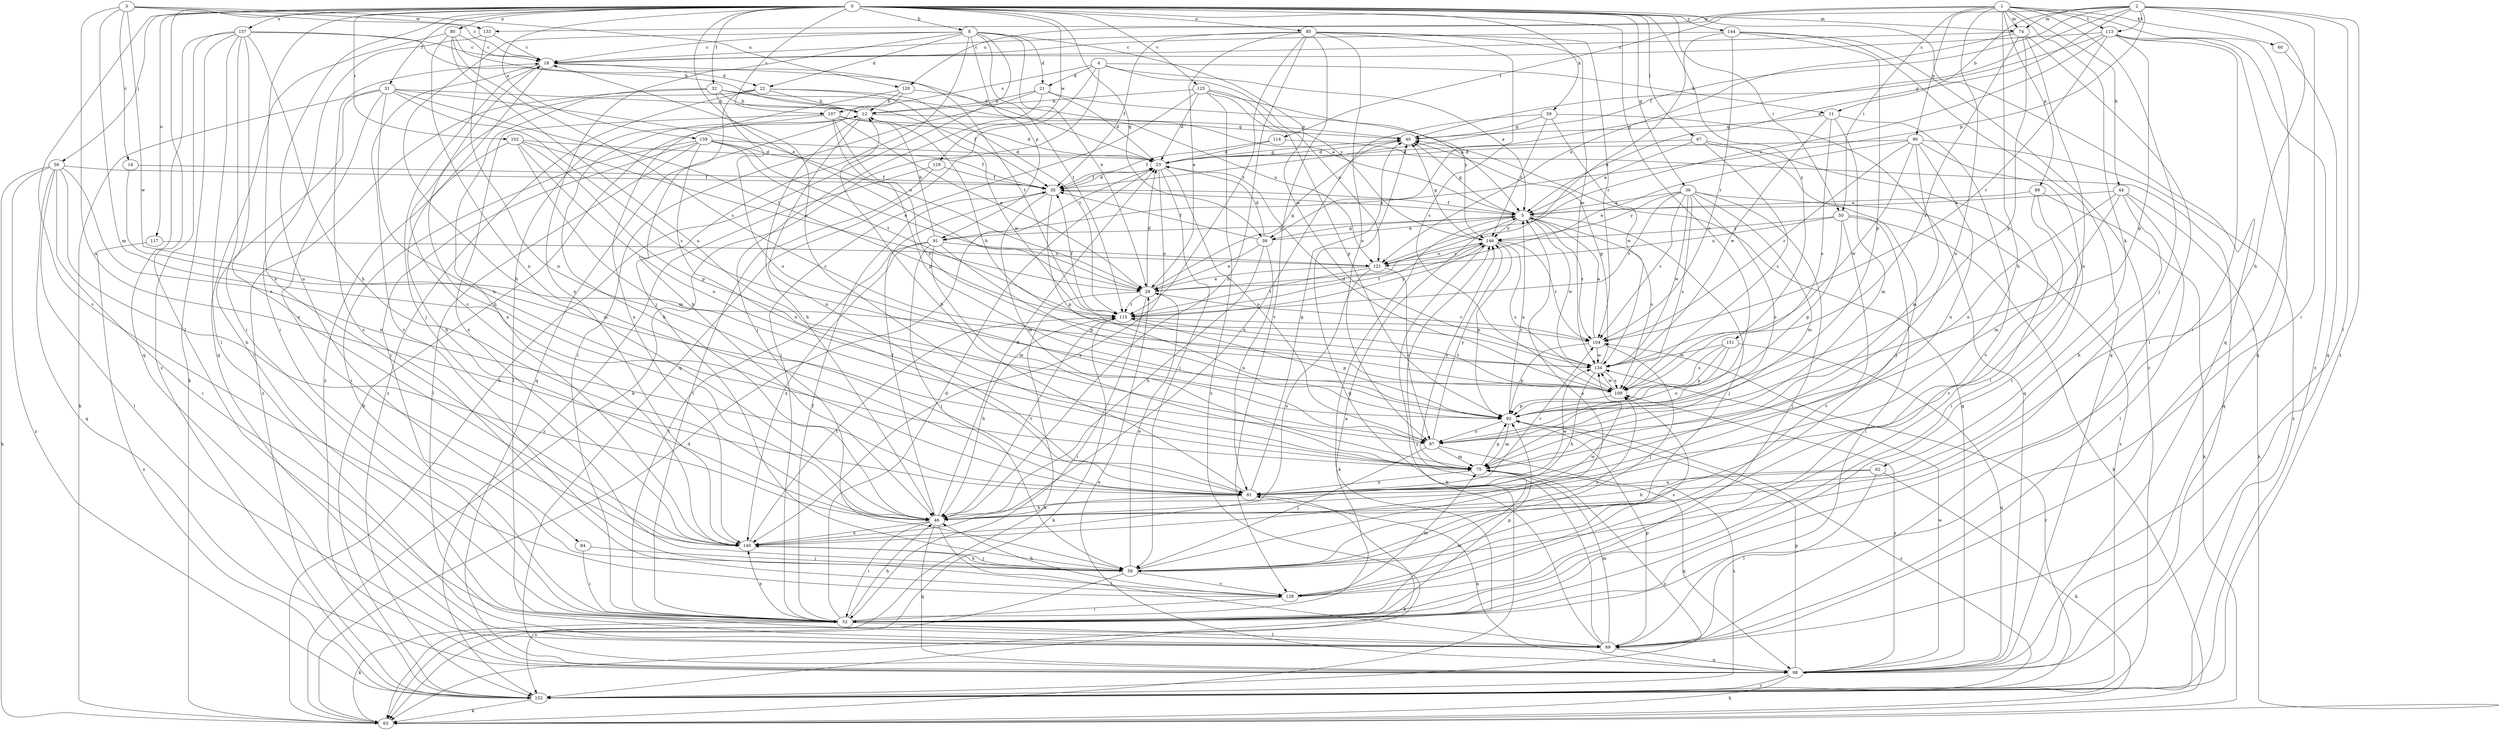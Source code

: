 strict digraph  {
0;
1;
2;
3;
4;
5;
8;
11;
12;
14;
18;
21;
22;
23;
29;
31;
32;
35;
36;
39;
40;
44;
46;
50;
52;
56;
58;
59;
60;
62;
63;
67;
69;
74;
75;
80;
81;
84;
85;
87;
89;
90;
91;
92;
98;
102;
104;
107;
109;
113;
114;
115;
117;
120;
121;
125;
128;
129;
133;
134;
137;
139;
140;
144;
146;
151;
152;
0 -> 8  [label=b];
0 -> 29  [label=e];
0 -> 31  [label=f];
0 -> 32  [label=f];
0 -> 36  [label=g];
0 -> 39  [label=g];
0 -> 50  [label=i];
0 -> 56  [label=j];
0 -> 59  [label=k];
0 -> 67  [label=l];
0 -> 69  [label=l];
0 -> 74  [label=m];
0 -> 80  [label=n];
0 -> 84  [label=o];
0 -> 85  [label=o];
0 -> 87  [label=o];
0 -> 98  [label=q];
0 -> 102  [label=r];
0 -> 107  [label=s];
0 -> 117  [label=u];
0 -> 125  [label=v];
0 -> 128  [label=v];
0 -> 129  [label=w];
0 -> 137  [label=x];
0 -> 139  [label=x];
0 -> 140  [label=x];
0 -> 144  [label=y];
0 -> 151  [label=z];
1 -> 44  [label=h];
1 -> 46  [label=h];
1 -> 50  [label=i];
1 -> 58  [label=j];
1 -> 60  [label=k];
1 -> 62  [label=k];
1 -> 69  [label=l];
1 -> 74  [label=m];
1 -> 81  [label=n];
1 -> 89  [label=p];
1 -> 90  [label=p];
1 -> 113  [label=t];
1 -> 120  [label=u];
1 -> 133  [label=w];
2 -> 5  [label=a];
2 -> 11  [label=b];
2 -> 35  [label=f];
2 -> 39  [label=g];
2 -> 46  [label=h];
2 -> 52  [label=i];
2 -> 69  [label=l];
2 -> 74  [label=m];
2 -> 91  [label=p];
2 -> 113  [label=t];
2 -> 114  [label=t];
2 -> 152  [label=z];
3 -> 14  [label=c];
3 -> 18  [label=c];
3 -> 75  [label=m];
3 -> 81  [label=n];
3 -> 120  [label=u];
3 -> 133  [label=w];
3 -> 134  [label=w];
4 -> 5  [label=a];
4 -> 11  [label=b];
4 -> 21  [label=d];
4 -> 63  [label=k];
4 -> 98  [label=q];
4 -> 107  [label=s];
4 -> 146  [label=y];
5 -> 35  [label=f];
5 -> 39  [label=g];
5 -> 40  [label=g];
5 -> 58  [label=j];
5 -> 63  [label=k];
5 -> 91  [label=p];
5 -> 104  [label=r];
5 -> 109  [label=s];
5 -> 134  [label=w];
5 -> 146  [label=y];
8 -> 18  [label=c];
8 -> 21  [label=d];
8 -> 22  [label=d];
8 -> 29  [label=e];
8 -> 46  [label=h];
8 -> 58  [label=j];
8 -> 63  [label=k];
8 -> 91  [label=p];
8 -> 115  [label=t];
8 -> 134  [label=w];
8 -> 140  [label=x];
11 -> 40  [label=g];
11 -> 75  [label=m];
11 -> 109  [label=s];
11 -> 128  [label=v];
11 -> 134  [label=w];
12 -> 40  [label=g];
12 -> 46  [label=h];
12 -> 69  [label=l];
12 -> 81  [label=n];
14 -> 35  [label=f];
14 -> 75  [label=m];
18 -> 22  [label=d];
18 -> 58  [label=j];
18 -> 115  [label=t];
18 -> 128  [label=v];
18 -> 152  [label=z];
21 -> 5  [label=a];
21 -> 12  [label=b];
21 -> 23  [label=d];
21 -> 52  [label=i];
21 -> 58  [label=j];
22 -> 12  [label=b];
22 -> 46  [label=h];
22 -> 115  [label=t];
22 -> 134  [label=w];
22 -> 140  [label=x];
22 -> 152  [label=z];
23 -> 35  [label=f];
23 -> 40  [label=g];
23 -> 58  [label=j];
23 -> 87  [label=o];
23 -> 140  [label=x];
29 -> 23  [label=d];
29 -> 40  [label=g];
29 -> 52  [label=i];
29 -> 63  [label=k];
29 -> 104  [label=r];
29 -> 115  [label=t];
31 -> 12  [label=b];
31 -> 29  [label=e];
31 -> 52  [label=i];
31 -> 63  [label=k];
31 -> 81  [label=n];
31 -> 109  [label=s];
31 -> 115  [label=t];
31 -> 140  [label=x];
32 -> 12  [label=b];
32 -> 35  [label=f];
32 -> 46  [label=h];
32 -> 87  [label=o];
32 -> 121  [label=u];
32 -> 152  [label=z];
35 -> 5  [label=a];
35 -> 23  [label=d];
35 -> 75  [label=m];
35 -> 92  [label=p];
36 -> 5  [label=a];
36 -> 52  [label=i];
36 -> 75  [label=m];
36 -> 87  [label=o];
36 -> 104  [label=r];
36 -> 109  [label=s];
36 -> 115  [label=t];
36 -> 134  [label=w];
36 -> 146  [label=y];
36 -> 152  [label=z];
39 -> 5  [label=a];
39 -> 23  [label=d];
39 -> 29  [label=e];
39 -> 35  [label=f];
39 -> 46  [label=h];
39 -> 81  [label=n];
40 -> 23  [label=d];
44 -> 5  [label=a];
44 -> 46  [label=h];
44 -> 63  [label=k];
44 -> 69  [label=l];
44 -> 75  [label=m];
44 -> 87  [label=o];
46 -> 23  [label=d];
46 -> 35  [label=f];
46 -> 52  [label=i];
46 -> 69  [label=l];
46 -> 98  [label=q];
46 -> 115  [label=t];
46 -> 140  [label=x];
50 -> 63  [label=k];
50 -> 69  [label=l];
50 -> 92  [label=p];
50 -> 121  [label=u];
50 -> 128  [label=v];
50 -> 146  [label=y];
52 -> 5  [label=a];
52 -> 23  [label=d];
52 -> 35  [label=f];
52 -> 46  [label=h];
52 -> 63  [label=k];
52 -> 69  [label=l];
52 -> 75  [label=m];
52 -> 92  [label=p];
52 -> 140  [label=x];
56 -> 35  [label=f];
56 -> 46  [label=h];
56 -> 52  [label=i];
56 -> 63  [label=k];
56 -> 69  [label=l];
56 -> 81  [label=n];
56 -> 98  [label=q];
56 -> 152  [label=z];
58 -> 5  [label=a];
58 -> 29  [label=e];
58 -> 109  [label=s];
58 -> 128  [label=v];
58 -> 140  [label=x];
58 -> 152  [label=z];
59 -> 40  [label=g];
59 -> 98  [label=q];
59 -> 134  [label=w];
59 -> 140  [label=x];
59 -> 146  [label=y];
60 -> 98  [label=q];
62 -> 46  [label=h];
62 -> 63  [label=k];
62 -> 69  [label=l];
62 -> 81  [label=n];
63 -> 23  [label=d];
67 -> 5  [label=a];
67 -> 23  [label=d];
67 -> 52  [label=i];
67 -> 58  [label=j];
67 -> 109  [label=s];
69 -> 40  [label=g];
69 -> 75  [label=m];
69 -> 92  [label=p];
69 -> 98  [label=q];
69 -> 146  [label=y];
74 -> 18  [label=c];
74 -> 69  [label=l];
74 -> 81  [label=n];
74 -> 92  [label=p];
74 -> 109  [label=s];
74 -> 121  [label=u];
75 -> 18  [label=c];
75 -> 81  [label=n];
75 -> 92  [label=p];
75 -> 98  [label=q];
75 -> 146  [label=y];
75 -> 152  [label=z];
80 -> 12  [label=b];
80 -> 18  [label=c];
80 -> 81  [label=n];
80 -> 87  [label=o];
80 -> 98  [label=q];
80 -> 109  [label=s];
81 -> 12  [label=b];
81 -> 40  [label=g];
81 -> 46  [label=h];
81 -> 63  [label=k];
81 -> 104  [label=r];
81 -> 134  [label=w];
84 -> 52  [label=i];
84 -> 58  [label=j];
85 -> 18  [label=c];
85 -> 29  [label=e];
85 -> 35  [label=f];
85 -> 46  [label=h];
85 -> 87  [label=o];
85 -> 104  [label=r];
85 -> 109  [label=s];
85 -> 115  [label=t];
85 -> 128  [label=v];
85 -> 134  [label=w];
87 -> 58  [label=j];
87 -> 75  [label=m];
87 -> 146  [label=y];
87 -> 152  [label=z];
89 -> 5  [label=a];
89 -> 52  [label=i];
89 -> 63  [label=k];
89 -> 128  [label=v];
90 -> 23  [label=d];
90 -> 29  [label=e];
90 -> 52  [label=i];
90 -> 75  [label=m];
90 -> 81  [label=n];
90 -> 104  [label=r];
90 -> 134  [label=w];
90 -> 152  [label=z];
91 -> 12  [label=b];
91 -> 52  [label=i];
91 -> 58  [label=j];
91 -> 75  [label=m];
91 -> 92  [label=p];
91 -> 121  [label=u];
91 -> 140  [label=x];
92 -> 5  [label=a];
92 -> 75  [label=m];
92 -> 87  [label=o];
92 -> 152  [label=z];
98 -> 29  [label=e];
98 -> 40  [label=g];
98 -> 63  [label=k];
98 -> 81  [label=n];
98 -> 92  [label=p];
98 -> 109  [label=s];
98 -> 134  [label=w];
98 -> 152  [label=z];
102 -> 23  [label=d];
102 -> 29  [label=e];
102 -> 46  [label=h];
102 -> 75  [label=m];
102 -> 87  [label=o];
102 -> 92  [label=p];
104 -> 5  [label=a];
104 -> 58  [label=j];
104 -> 92  [label=p];
104 -> 134  [label=w];
107 -> 23  [label=d];
107 -> 29  [label=e];
107 -> 40  [label=g];
107 -> 46  [label=h];
107 -> 92  [label=p];
107 -> 109  [label=s];
107 -> 140  [label=x];
109 -> 23  [label=d];
109 -> 92  [label=p];
109 -> 115  [label=t];
109 -> 134  [label=w];
113 -> 18  [label=c];
113 -> 40  [label=g];
113 -> 52  [label=i];
113 -> 92  [label=p];
113 -> 98  [label=q];
113 -> 104  [label=r];
113 -> 121  [label=u];
113 -> 152  [label=z];
114 -> 23  [label=d];
114 -> 35  [label=f];
114 -> 98  [label=q];
115 -> 35  [label=f];
115 -> 46  [label=h];
115 -> 63  [label=k];
115 -> 92  [label=p];
115 -> 104  [label=r];
115 -> 146  [label=y];
117 -> 121  [label=u];
117 -> 152  [label=z];
120 -> 5  [label=a];
120 -> 12  [label=b];
120 -> 98  [label=q];
120 -> 140  [label=x];
121 -> 29  [label=e];
121 -> 87  [label=o];
121 -> 115  [label=t];
121 -> 140  [label=x];
121 -> 146  [label=y];
125 -> 12  [label=b];
125 -> 23  [label=d];
125 -> 52  [label=i];
125 -> 92  [label=p];
125 -> 121  [label=u];
125 -> 146  [label=y];
125 -> 152  [label=z];
128 -> 18  [label=c];
128 -> 46  [label=h];
128 -> 52  [label=i];
128 -> 75  [label=m];
128 -> 109  [label=s];
129 -> 35  [label=f];
129 -> 52  [label=i];
129 -> 152  [label=z];
133 -> 18  [label=c];
133 -> 52  [label=i];
133 -> 81  [label=n];
134 -> 12  [label=b];
134 -> 40  [label=g];
134 -> 46  [label=h];
134 -> 109  [label=s];
137 -> 18  [label=c];
137 -> 23  [label=d];
137 -> 46  [label=h];
137 -> 52  [label=i];
137 -> 63  [label=k];
137 -> 69  [label=l];
137 -> 98  [label=q];
137 -> 140  [label=x];
137 -> 152  [label=z];
139 -> 23  [label=d];
139 -> 29  [label=e];
139 -> 35  [label=f];
139 -> 52  [label=i];
139 -> 58  [label=j];
139 -> 69  [label=l];
139 -> 81  [label=n];
139 -> 115  [label=t];
140 -> 18  [label=c];
140 -> 58  [label=j];
140 -> 115  [label=t];
140 -> 134  [label=w];
144 -> 18  [label=c];
144 -> 29  [label=e];
144 -> 92  [label=p];
144 -> 98  [label=q];
144 -> 104  [label=r];
144 -> 152  [label=z];
146 -> 40  [label=g];
146 -> 63  [label=k];
146 -> 92  [label=p];
146 -> 104  [label=r];
146 -> 109  [label=s];
146 -> 115  [label=t];
146 -> 121  [label=u];
151 -> 87  [label=o];
151 -> 92  [label=p];
151 -> 98  [label=q];
151 -> 109  [label=s];
151 -> 134  [label=w];
152 -> 12  [label=b];
152 -> 63  [label=k];
152 -> 104  [label=r];
}
